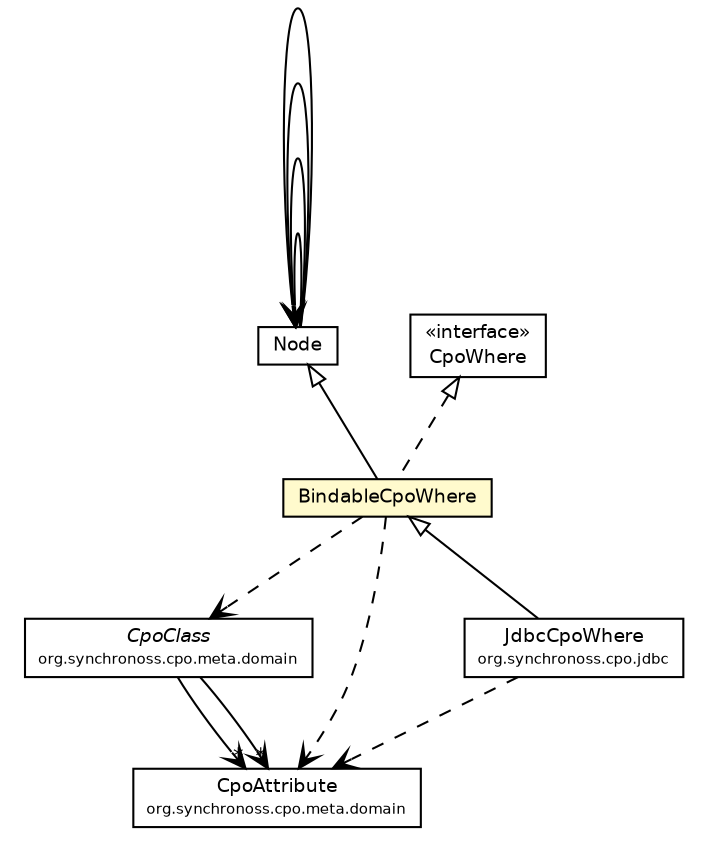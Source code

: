 #!/usr/local/bin/dot
#
# Class diagram 
# Generated by UmlGraph version 4.6 (http://www.spinellis.gr/sw/umlgraph)
#

digraph G {
	edge [fontname="Helvetica",fontsize=10,labelfontname="Helvetica",labelfontsize=10];
	node [fontname="Helvetica",fontsize=10,shape=plaintext];
	// org.synchronoss.cpo.Node
	c13500 [label=<<table border="0" cellborder="1" cellspacing="0" cellpadding="2" port="p" href="./Node.html">
		<tr><td><table border="0" cellspacing="0" cellpadding="1">
			<tr><td> Node </td></tr>
		</table></td></tr>
		</table>>, fontname="Helvetica", fontcolor="black", fontsize=9.0];
	// org.synchronoss.cpo.CpoWhere
	c13505 [label=<<table border="0" cellborder="1" cellspacing="0" cellpadding="2" port="p" href="./CpoWhere.html">
		<tr><td><table border="0" cellspacing="0" cellpadding="1">
			<tr><td> &laquo;interface&raquo; </td></tr>
			<tr><td> CpoWhere </td></tr>
		</table></td></tr>
		</table>>, fontname="Helvetica", fontcolor="black", fontsize=9.0];
	// org.synchronoss.cpo.BindableCpoWhere
	c13524 [label=<<table border="0" cellborder="1" cellspacing="0" cellpadding="2" port="p" bgcolor="lemonChiffon" href="./BindableCpoWhere.html">
		<tr><td><table border="0" cellspacing="0" cellpadding="1">
			<tr><td> BindableCpoWhere </td></tr>
		</table></td></tr>
		</table>>, fontname="Helvetica", fontcolor="black", fontsize=9.0];
	// org.synchronoss.cpo.meta.domain.CpoClass
	c13559 [label=<<table border="0" cellborder="1" cellspacing="0" cellpadding="2" port="p" href="./meta/domain/CpoClass.html">
		<tr><td><table border="0" cellspacing="0" cellpadding="1">
			<tr><td><font face="Helvetica-Oblique"> CpoClass </font></td></tr>
			<tr><td><font point-size="7.0"> org.synchronoss.cpo.meta.domain </font></td></tr>
		</table></td></tr>
		</table>>, fontname="Helvetica", fontcolor="black", fontsize=9.0];
	// org.synchronoss.cpo.meta.domain.CpoAttribute
	c13560 [label=<<table border="0" cellborder="1" cellspacing="0" cellpadding="2" port="p" href="./meta/domain/CpoAttribute.html">
		<tr><td><table border="0" cellspacing="0" cellpadding="1">
			<tr><td> CpoAttribute </td></tr>
			<tr><td><font point-size="7.0"> org.synchronoss.cpo.meta.domain </font></td></tr>
		</table></td></tr>
		</table>>, fontname="Helvetica", fontcolor="black", fontsize=9.0];
	// org.synchronoss.cpo.jdbc.JdbcCpoWhere
	c13621 [label=<<table border="0" cellborder="1" cellspacing="0" cellpadding="2" port="p" href="./jdbc/JdbcCpoWhere.html">
		<tr><td><table border="0" cellspacing="0" cellpadding="1">
			<tr><td> JdbcCpoWhere </td></tr>
			<tr><td><font point-size="7.0"> org.synchronoss.cpo.jdbc </font></td></tr>
		</table></td></tr>
		</table>>, fontname="Helvetica", fontcolor="black", fontsize=9.0];
	//org.synchronoss.cpo.BindableCpoWhere extends org.synchronoss.cpo.Node
	c13500:p -> c13524:p [dir=back,arrowtail=empty];
	//org.synchronoss.cpo.BindableCpoWhere implements org.synchronoss.cpo.CpoWhere
	c13505:p -> c13524:p [dir=back,arrowtail=empty,style=dashed];
	//org.synchronoss.cpo.jdbc.JdbcCpoWhere extends org.synchronoss.cpo.BindableCpoWhere
	c13524:p -> c13621:p [dir=back,arrowtail=empty];
	// org.synchronoss.cpo.Node NAVASSOC org.synchronoss.cpo.Node
	c13500:p -> c13500:p [taillabel="", label="", headlabel="", fontname="Helvetica", fontcolor="black", fontsize=10.0, color="black", arrowhead=open];
	// org.synchronoss.cpo.Node NAVASSOC org.synchronoss.cpo.Node
	c13500:p -> c13500:p [taillabel="", label="", headlabel="", fontname="Helvetica", fontcolor="black", fontsize=10.0, color="black", arrowhead=open];
	// org.synchronoss.cpo.Node NAVASSOC org.synchronoss.cpo.Node
	c13500:p -> c13500:p [taillabel="", label="", headlabel="", fontname="Helvetica", fontcolor="black", fontsize=10.0, color="black", arrowhead=open];
	// org.synchronoss.cpo.Node NAVASSOC org.synchronoss.cpo.Node
	c13500:p -> c13500:p [taillabel="", label="", headlabel="", fontname="Helvetica", fontcolor="black", fontsize=10.0, color="black", arrowhead=open];
	// org.synchronoss.cpo.meta.domain.CpoClass NAVASSOC org.synchronoss.cpo.meta.domain.CpoAttribute
	c13559:p -> c13560:p [taillabel="", label="", headlabel="*", fontname="Helvetica", fontcolor="black", fontsize=10.0, color="black", arrowhead=open];
	// org.synchronoss.cpo.meta.domain.CpoClass NAVASSOC org.synchronoss.cpo.meta.domain.CpoAttribute
	c13559:p -> c13560:p [taillabel="", label="", headlabel="*", fontname="Helvetica", fontcolor="black", fontsize=10.0, color="black", arrowhead=open];
	// org.synchronoss.cpo.BindableCpoWhere DEPEND org.synchronoss.cpo.meta.domain.CpoAttribute
	c13524:p -> c13560:p [taillabel="", label="", headlabel="", fontname="Helvetica", fontcolor="black", fontsize=10.0, color="black", arrowhead=open, style=dashed];
	// org.synchronoss.cpo.BindableCpoWhere DEPEND org.synchronoss.cpo.meta.domain.CpoClass
	c13524:p -> c13559:p [taillabel="", label="", headlabel="", fontname="Helvetica", fontcolor="black", fontsize=10.0, color="black", arrowhead=open, style=dashed];
	// org.synchronoss.cpo.jdbc.JdbcCpoWhere DEPEND org.synchronoss.cpo.meta.domain.CpoAttribute
	c13621:p -> c13560:p [taillabel="", label="", headlabel="", fontname="Helvetica", fontcolor="black", fontsize=10.0, color="black", arrowhead=open, style=dashed];
}

